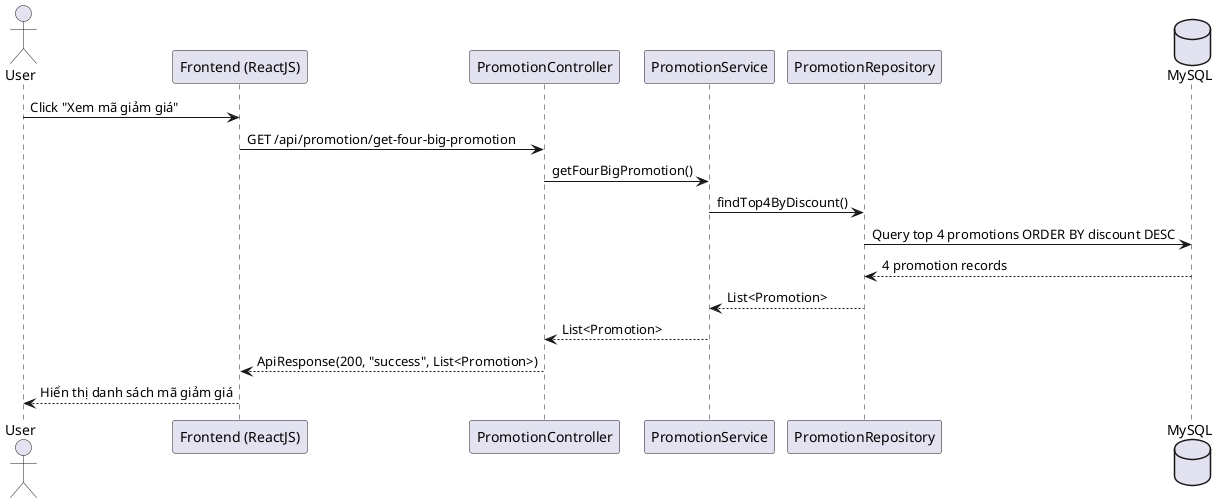 @startuml
actor User
participant "Frontend (ReactJS)" as FE
participant "PromotionController" as Controller
participant "PromotionService" as Service
participant "PromotionRepository" as Repository
database "MySQL" as DB

User -> FE : Click "Xem mã giảm giá"
FE -> Controller : GET /api/promotion/get-four-big-promotion
Controller -> Service : getFourBigPromotion()
Service -> Repository : findTop4ByDiscount()
Repository -> DB : Query top 4 promotions ORDER BY discount DESC
DB --> Repository : 4 promotion records
Repository --> Service : List<Promotion>
Service --> Controller : List<Promotion>
Controller --> FE : ApiResponse(200, "success", List<Promotion>)
FE --> User : Hiển thị danh sách mã giảm giá
@enduml

